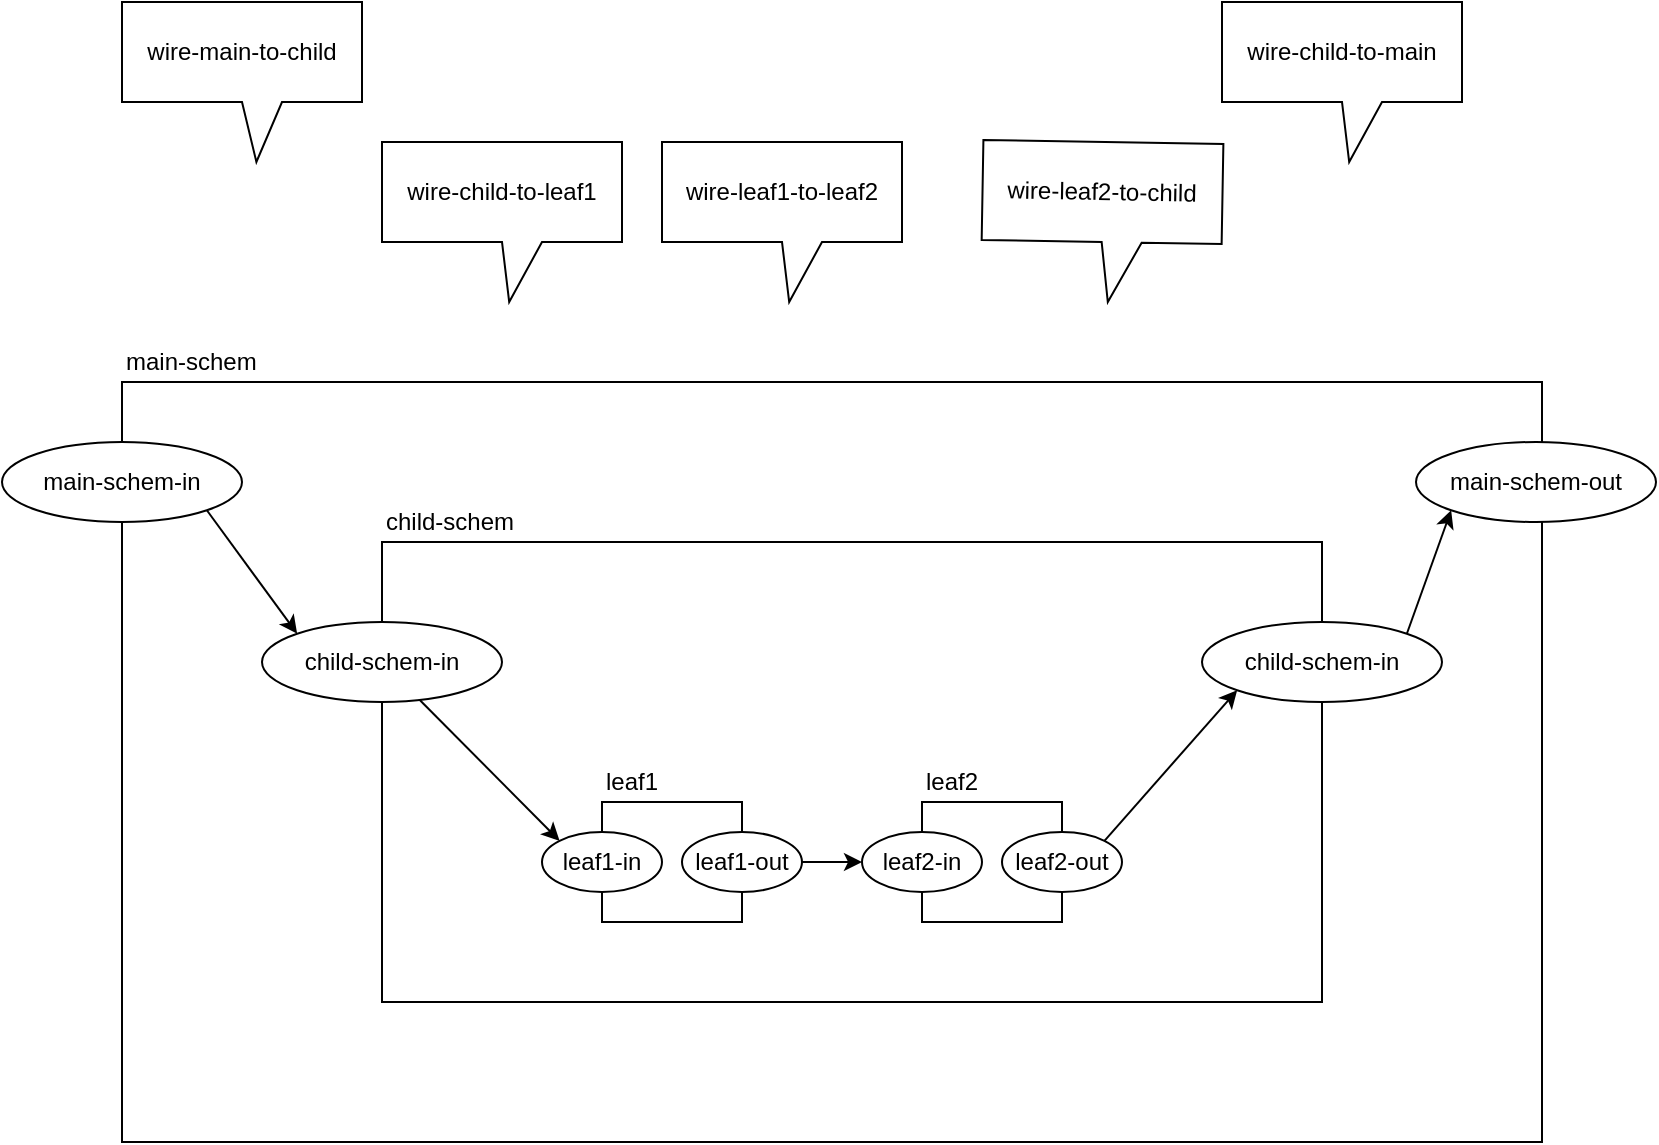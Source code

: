 <mxfile version="12.1.7" type="device" pages="1"><diagram id="jtU3bBcgjTdiKSSMFFyf" name="Page-1"><mxGraphModel dx="1106" dy="785" grid="1" gridSize="10" guides="1" tooltips="1" connect="1" arrows="1" fold="1" page="1" pageScale="1" pageWidth="827" pageHeight="1169" math="0" shadow="0"><root><mxCell id="0"/><mxCell id="1" parent="0"/><mxCell id="34A3M__8Rm-RpJixuU7T-1" value="" style="rounded=0;whiteSpace=wrap;html=1;" vertex="1" parent="1"><mxGeometry x="110" y="250" width="710" height="380" as="geometry"/></mxCell><mxCell id="34A3M__8Rm-RpJixuU7T-6" value="main-schem-in" style="ellipse;whiteSpace=wrap;html=1;" vertex="1" parent="1"><mxGeometry x="50" y="280" width="120" height="40" as="geometry"/></mxCell><mxCell id="34A3M__8Rm-RpJixuU7T-9" value="main-schem-out" style="ellipse;whiteSpace=wrap;html=1;" vertex="1" parent="1"><mxGeometry x="757" y="280" width="120" height="40" as="geometry"/></mxCell><mxCell id="34A3M__8Rm-RpJixuU7T-10" value="main-schem" style="text;html=1;resizable=0;points=[];autosize=1;align=left;verticalAlign=top;spacingTop=-4;" vertex="1" parent="1"><mxGeometry x="110" y="230" width="80" height="20" as="geometry"/></mxCell><mxCell id="34A3M__8Rm-RpJixuU7T-11" value="" style="rounded=0;whiteSpace=wrap;html=1;" vertex="1" parent="1"><mxGeometry x="240" y="330" width="470" height="230" as="geometry"/></mxCell><mxCell id="34A3M__8Rm-RpJixuU7T-13" value="child-schem-in" style="ellipse;whiteSpace=wrap;html=1;" vertex="1" parent="1"><mxGeometry x="180" y="370" width="120" height="40" as="geometry"/></mxCell><mxCell id="34A3M__8Rm-RpJixuU7T-14" value="child-schem-in" style="ellipse;whiteSpace=wrap;html=1;" vertex="1" parent="1"><mxGeometry x="650" y="370" width="120" height="40" as="geometry"/></mxCell><mxCell id="34A3M__8Rm-RpJixuU7T-15" value="" style="rounded=0;whiteSpace=wrap;html=1;" vertex="1" parent="1"><mxGeometry x="350" y="460" width="70" height="60" as="geometry"/></mxCell><mxCell id="34A3M__8Rm-RpJixuU7T-16" value="child-schem" style="text;html=1;resizable=0;points=[];autosize=1;align=left;verticalAlign=top;spacingTop=-4;" vertex="1" parent="1"><mxGeometry x="240" y="310" width="80" height="20" as="geometry"/></mxCell><mxCell id="34A3M__8Rm-RpJixuU7T-19" value="" style="endArrow=classic;html=1;entryX=0;entryY=0;entryDx=0;entryDy=0;exitX=1;exitY=1;exitDx=0;exitDy=0;" edge="1" parent="1" source="34A3M__8Rm-RpJixuU7T-6" target="34A3M__8Rm-RpJixuU7T-13"><mxGeometry width="50" height="50" relative="1" as="geometry"><mxPoint x="60" y="900" as="sourcePoint"/><mxPoint x="110" y="850" as="targetPoint"/></mxGeometry></mxCell><mxCell id="34A3M__8Rm-RpJixuU7T-20" value="" style="endArrow=classic;html=1;entryX=0;entryY=1;entryDx=0;entryDy=0;exitX=1;exitY=0;exitDx=0;exitDy=0;" edge="1" parent="1" source="34A3M__8Rm-RpJixuU7T-14" target="34A3M__8Rm-RpJixuU7T-9"><mxGeometry width="50" height="50" relative="1" as="geometry"><mxPoint x="60" y="900" as="sourcePoint"/><mxPoint x="110" y="850" as="targetPoint"/></mxGeometry></mxCell><mxCell id="34A3M__8Rm-RpJixuU7T-21" value="leaf1" style="text;html=1;resizable=0;points=[];autosize=1;align=left;verticalAlign=top;spacingTop=-4;" vertex="1" parent="1"><mxGeometry x="350" y="440" width="40" height="20" as="geometry"/></mxCell><mxCell id="34A3M__8Rm-RpJixuU7T-22" value="leaf1-in" style="ellipse;whiteSpace=wrap;html=1;" vertex="1" parent="1"><mxGeometry x="320" y="475" width="60" height="30" as="geometry"/></mxCell><mxCell id="34A3M__8Rm-RpJixuU7T-38" style="edgeStyle=orthogonalEdgeStyle;rounded=0;orthogonalLoop=1;jettySize=auto;html=1;exitX=1;exitY=0.5;exitDx=0;exitDy=0;" edge="1" parent="1" source="34A3M__8Rm-RpJixuU7T-23" target="34A3M__8Rm-RpJixuU7T-35"><mxGeometry relative="1" as="geometry"/></mxCell><mxCell id="34A3M__8Rm-RpJixuU7T-23" value="leaf1-out" style="ellipse;whiteSpace=wrap;html=1;" vertex="1" parent="1"><mxGeometry x="390" y="475" width="60" height="30" as="geometry"/></mxCell><mxCell id="34A3M__8Rm-RpJixuU7T-33" value="" style="rounded=0;whiteSpace=wrap;html=1;" vertex="1" parent="1"><mxGeometry x="510" y="460" width="70" height="60" as="geometry"/></mxCell><mxCell id="34A3M__8Rm-RpJixuU7T-34" value="leaf2" style="text;html=1;resizable=0;points=[];autosize=1;align=left;verticalAlign=top;spacingTop=-4;" vertex="1" parent="1"><mxGeometry x="510" y="440" width="40" height="20" as="geometry"/></mxCell><mxCell id="34A3M__8Rm-RpJixuU7T-35" value="leaf2-in" style="ellipse;whiteSpace=wrap;html=1;" vertex="1" parent="1"><mxGeometry x="480" y="475" width="60" height="30" as="geometry"/></mxCell><mxCell id="34A3M__8Rm-RpJixuU7T-36" value="leaf2-out" style="ellipse;whiteSpace=wrap;html=1;" vertex="1" parent="1"><mxGeometry x="550" y="475" width="60" height="30" as="geometry"/></mxCell><mxCell id="34A3M__8Rm-RpJixuU7T-39" value="" style="endArrow=classic;html=1;entryX=0;entryY=0;entryDx=0;entryDy=0;" edge="1" parent="1" source="34A3M__8Rm-RpJixuU7T-13" target="34A3M__8Rm-RpJixuU7T-22"><mxGeometry width="50" height="50" relative="1" as="geometry"><mxPoint x="60" y="700" as="sourcePoint"/><mxPoint x="110" y="650" as="targetPoint"/></mxGeometry></mxCell><mxCell id="34A3M__8Rm-RpJixuU7T-40" value="" style="endArrow=classic;html=1;entryX=0;entryY=1;entryDx=0;entryDy=0;exitX=1;exitY=0;exitDx=0;exitDy=0;" edge="1" parent="1" source="34A3M__8Rm-RpJixuU7T-36" target="34A3M__8Rm-RpJixuU7T-14"><mxGeometry width="50" height="50" relative="1" as="geometry"><mxPoint x="60" y="700" as="sourcePoint"/><mxPoint x="110" y="650" as="targetPoint"/></mxGeometry></mxCell><mxCell id="34A3M__8Rm-RpJixuU7T-42" value="wire-main-to-child" style="shape=callout;whiteSpace=wrap;html=1;perimeter=calloutPerimeter;rotation=0;position2=0.56;" vertex="1" parent="1"><mxGeometry x="110" y="60" width="120" height="80" as="geometry"/></mxCell><mxCell id="34A3M__8Rm-RpJixuU7T-46" value="wire-child-to-leaf1" style="shape=callout;whiteSpace=wrap;html=1;perimeter=calloutPerimeter;rotation=0;position2=0.53;" vertex="1" parent="1"><mxGeometry x="240" y="130" width="120" height="80" as="geometry"/></mxCell><mxCell id="34A3M__8Rm-RpJixuU7T-47" value="wire-leaf1-to-leaf2" style="shape=callout;whiteSpace=wrap;html=1;perimeter=calloutPerimeter;rotation=0;position2=0.53;" vertex="1" parent="1"><mxGeometry x="380" y="130" width="120" height="80" as="geometry"/></mxCell><mxCell id="34A3M__8Rm-RpJixuU7T-48" value="wire-leaf2-to-child" style="shape=callout;whiteSpace=wrap;html=1;perimeter=calloutPerimeter;rotation=1;position2=0.53;" vertex="1" parent="1"><mxGeometry x="540" y="130" width="120" height="80" as="geometry"/></mxCell><mxCell id="34A3M__8Rm-RpJixuU7T-49" value="wire-child-to-main" style="shape=callout;whiteSpace=wrap;html=1;perimeter=calloutPerimeter;rotation=0;position2=0.53;" vertex="1" parent="1"><mxGeometry x="660" y="60" width="120" height="80" as="geometry"/></mxCell></root></mxGraphModel></diagram></mxfile>